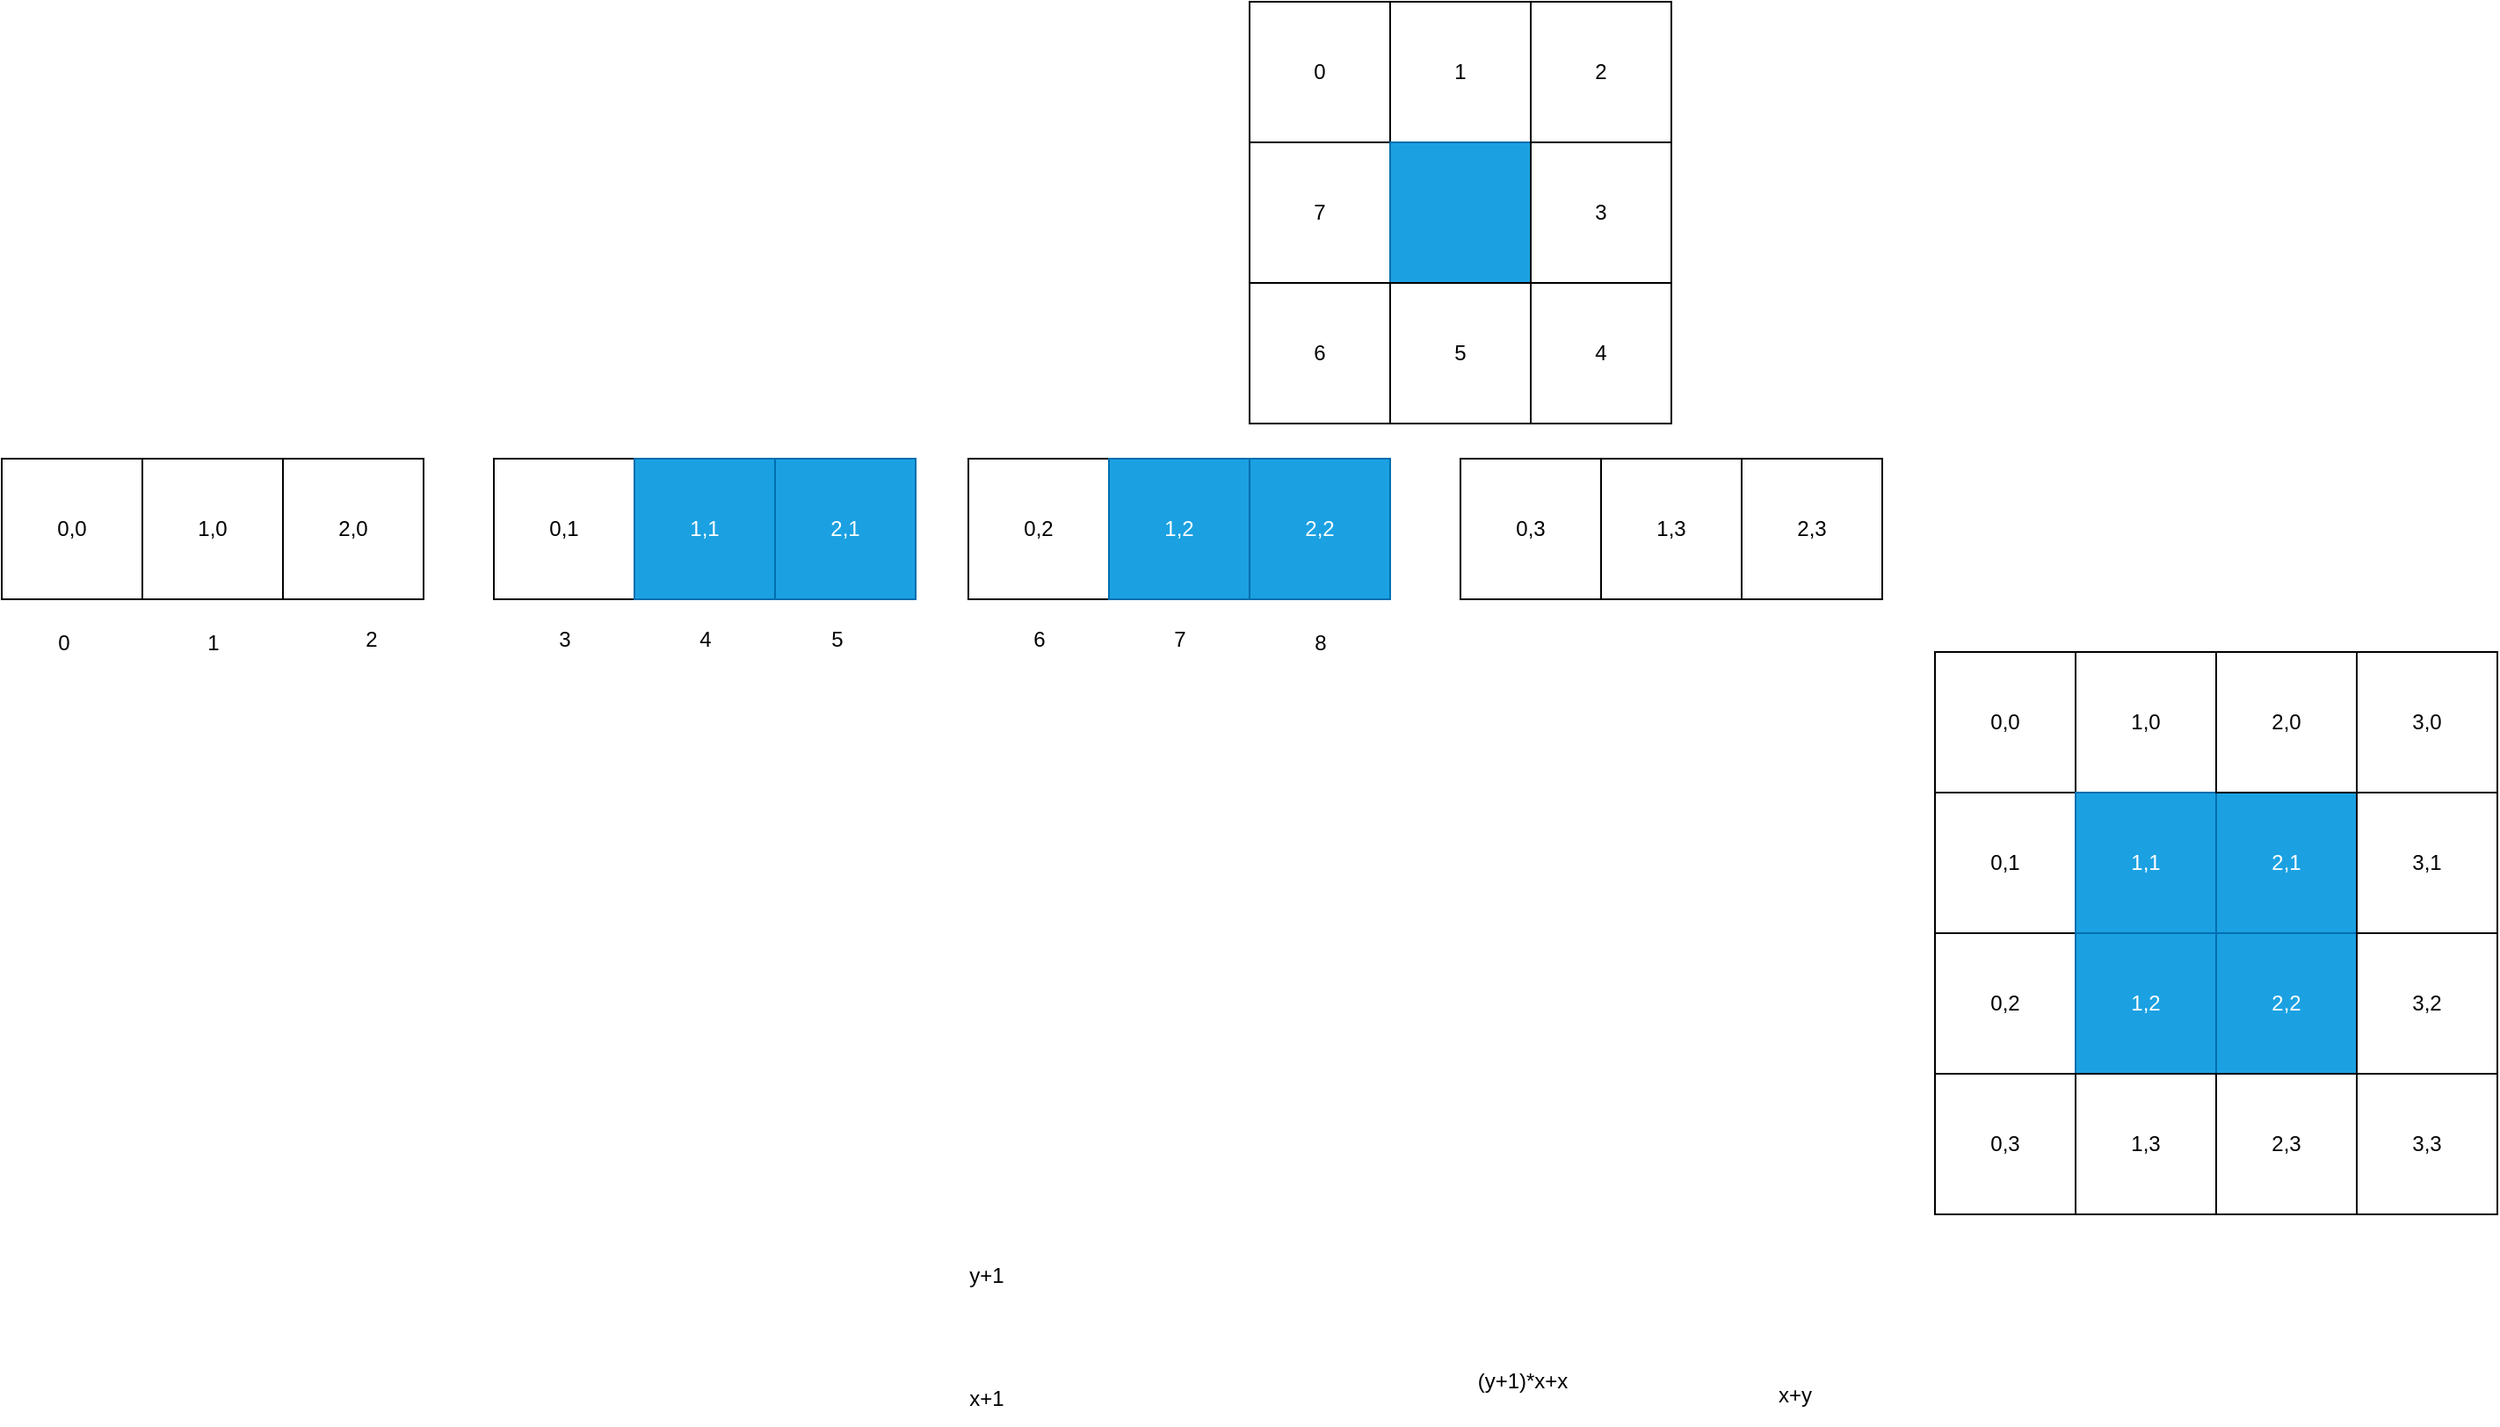 <mxfile version="22.1.2" type="device">
  <diagram name="第 1 页" id="LkJuiRH6l0lbzLr4TzRU">
    <mxGraphModel dx="2245" dy="868" grid="1" gridSize="10" guides="1" tooltips="1" connect="1" arrows="1" fold="1" page="1" pageScale="1" pageWidth="827" pageHeight="1169" math="0" shadow="0">
      <root>
        <mxCell id="0" />
        <mxCell id="1" parent="0" />
        <mxCell id="emEXBuJK6bSXwLQdmqj4-1" value="" style="whiteSpace=wrap;html=1;aspect=fixed;" parent="1" vertex="1">
          <mxGeometry x="240" y="320" width="240" height="240" as="geometry" />
        </mxCell>
        <mxCell id="emEXBuJK6bSXwLQdmqj4-2" value="0" style="whiteSpace=wrap;html=1;aspect=fixed;" parent="1" vertex="1">
          <mxGeometry x="240" y="320" width="80" height="80" as="geometry" />
        </mxCell>
        <mxCell id="emEXBuJK6bSXwLQdmqj4-5" value="1" style="whiteSpace=wrap;html=1;aspect=fixed;" parent="1" vertex="1">
          <mxGeometry x="320" y="320" width="80" height="80" as="geometry" />
        </mxCell>
        <mxCell id="emEXBuJK6bSXwLQdmqj4-6" value="2" style="whiteSpace=wrap;html=1;aspect=fixed;" parent="1" vertex="1">
          <mxGeometry x="400" y="320" width="80" height="80" as="geometry" />
        </mxCell>
        <mxCell id="emEXBuJK6bSXwLQdmqj4-7" value="7" style="whiteSpace=wrap;html=1;aspect=fixed;" parent="1" vertex="1">
          <mxGeometry x="240" y="400" width="80" height="80" as="geometry" />
        </mxCell>
        <mxCell id="emEXBuJK6bSXwLQdmqj4-8" value="" style="whiteSpace=wrap;html=1;aspect=fixed;fillColor=#1ba1e2;fontColor=#ffffff;strokeColor=#006EAF;" parent="1" vertex="1">
          <mxGeometry x="320" y="400" width="80" height="80" as="geometry" />
        </mxCell>
        <mxCell id="emEXBuJK6bSXwLQdmqj4-9" value="3" style="whiteSpace=wrap;html=1;aspect=fixed;" parent="1" vertex="1">
          <mxGeometry x="400" y="400" width="80" height="80" as="geometry" />
        </mxCell>
        <mxCell id="emEXBuJK6bSXwLQdmqj4-10" value="6" style="whiteSpace=wrap;html=1;aspect=fixed;" parent="1" vertex="1">
          <mxGeometry x="240" y="480" width="80" height="80" as="geometry" />
        </mxCell>
        <mxCell id="emEXBuJK6bSXwLQdmqj4-11" value="5" style="whiteSpace=wrap;html=1;aspect=fixed;" parent="1" vertex="1">
          <mxGeometry x="320" y="480" width="80" height="80" as="geometry" />
        </mxCell>
        <mxCell id="emEXBuJK6bSXwLQdmqj4-12" value="4" style="whiteSpace=wrap;html=1;aspect=fixed;" parent="1" vertex="1">
          <mxGeometry x="400" y="480" width="80" height="80" as="geometry" />
        </mxCell>
        <mxCell id="GqM0trauHBvzqikDuwQP-1" value="0,0&lt;br&gt;" style="whiteSpace=wrap;html=1;aspect=fixed;" vertex="1" parent="1">
          <mxGeometry x="-470" y="580" width="80" height="80" as="geometry" />
        </mxCell>
        <mxCell id="GqM0trauHBvzqikDuwQP-2" value="1,0" style="whiteSpace=wrap;html=1;aspect=fixed;" vertex="1" parent="1">
          <mxGeometry x="-390" y="580" width="80" height="80" as="geometry" />
        </mxCell>
        <mxCell id="GqM0trauHBvzqikDuwQP-4" value="0,1" style="whiteSpace=wrap;html=1;aspect=fixed;" vertex="1" parent="1">
          <mxGeometry x="-190" y="580" width="80" height="80" as="geometry" />
        </mxCell>
        <mxCell id="GqM0trauHBvzqikDuwQP-5" value="1,1" style="whiteSpace=wrap;html=1;aspect=fixed;fillColor=#1ba1e2;fontColor=#ffffff;strokeColor=#006EAF;" vertex="1" parent="1">
          <mxGeometry x="-110" y="580" width="80" height="80" as="geometry" />
        </mxCell>
        <mxCell id="GqM0trauHBvzqikDuwQP-7" value="2,1" style="whiteSpace=wrap;html=1;aspect=fixed;fillColor=#1ba1e2;fontColor=#ffffff;strokeColor=#006EAF;" vertex="1" parent="1">
          <mxGeometry x="-30" y="580" width="80" height="80" as="geometry" />
        </mxCell>
        <mxCell id="GqM0trauHBvzqikDuwQP-9" value="2,0" style="whiteSpace=wrap;html=1;aspect=fixed;" vertex="1" parent="1">
          <mxGeometry x="-310" y="580" width="80" height="80" as="geometry" />
        </mxCell>
        <mxCell id="GqM0trauHBvzqikDuwQP-10" value="0,2" style="whiteSpace=wrap;html=1;aspect=fixed;" vertex="1" parent="1">
          <mxGeometry x="80" y="580" width="80" height="80" as="geometry" />
        </mxCell>
        <mxCell id="GqM0trauHBvzqikDuwQP-11" value="1,2" style="whiteSpace=wrap;html=1;aspect=fixed;fillColor=#1ba1e2;fontColor=#ffffff;strokeColor=#006EAF;" vertex="1" parent="1">
          <mxGeometry x="160" y="580" width="80" height="80" as="geometry" />
        </mxCell>
        <mxCell id="GqM0trauHBvzqikDuwQP-12" value="2,2" style="whiteSpace=wrap;html=1;aspect=fixed;fillColor=#1ba1e2;fontColor=#ffffff;strokeColor=#006EAF;" vertex="1" parent="1">
          <mxGeometry x="240" y="580" width="80" height="80" as="geometry" />
        </mxCell>
        <mxCell id="GqM0trauHBvzqikDuwQP-16" value="0,3" style="whiteSpace=wrap;html=1;aspect=fixed;" vertex="1" parent="1">
          <mxGeometry x="360" y="580" width="80" height="80" as="geometry" />
        </mxCell>
        <mxCell id="GqM0trauHBvzqikDuwQP-17" value="1,3" style="whiteSpace=wrap;html=1;aspect=fixed;" vertex="1" parent="1">
          <mxGeometry x="440" y="580" width="80" height="80" as="geometry" />
        </mxCell>
        <mxCell id="GqM0trauHBvzqikDuwQP-18" value="2,3" style="whiteSpace=wrap;html=1;aspect=fixed;" vertex="1" parent="1">
          <mxGeometry x="520" y="580" width="80" height="80" as="geometry" />
        </mxCell>
        <mxCell id="GqM0trauHBvzqikDuwQP-20" value="y+1" style="text;html=1;align=center;verticalAlign=middle;resizable=0;points=[];autosize=1;strokeColor=none;fillColor=none;" vertex="1" parent="1">
          <mxGeometry x="70" y="1030" width="40" height="30" as="geometry" />
        </mxCell>
        <mxCell id="GqM0trauHBvzqikDuwQP-21" value="x+1" style="text;html=1;align=center;verticalAlign=middle;resizable=0;points=[];autosize=1;strokeColor=none;fillColor=none;" vertex="1" parent="1">
          <mxGeometry x="70" y="1100" width="40" height="30" as="geometry" />
        </mxCell>
        <mxCell id="GqM0trauHBvzqikDuwQP-22" value="(y+1)*x+x" style="text;html=1;align=center;verticalAlign=middle;resizable=0;points=[];autosize=1;strokeColor=none;fillColor=none;" vertex="1" parent="1">
          <mxGeometry x="360" y="1090" width="70" height="30" as="geometry" />
        </mxCell>
        <mxCell id="GqM0trauHBvzqikDuwQP-23" value="0,0&lt;br&gt;" style="whiteSpace=wrap;html=1;aspect=fixed;" vertex="1" parent="1">
          <mxGeometry x="630" y="690" width="80" height="80" as="geometry" />
        </mxCell>
        <mxCell id="GqM0trauHBvzqikDuwQP-24" value="1,0" style="whiteSpace=wrap;html=1;aspect=fixed;" vertex="1" parent="1">
          <mxGeometry x="710" y="690" width="80" height="80" as="geometry" />
        </mxCell>
        <mxCell id="GqM0trauHBvzqikDuwQP-25" value="0,1" style="whiteSpace=wrap;html=1;aspect=fixed;" vertex="1" parent="1">
          <mxGeometry x="630" y="770" width="80" height="80" as="geometry" />
        </mxCell>
        <mxCell id="GqM0trauHBvzqikDuwQP-26" value="1,1" style="whiteSpace=wrap;html=1;aspect=fixed;fillColor=#1ba1e2;fontColor=#ffffff;strokeColor=#006EAF;" vertex="1" parent="1">
          <mxGeometry x="710" y="770" width="80" height="80" as="geometry" />
        </mxCell>
        <mxCell id="GqM0trauHBvzqikDuwQP-27" value="2,1" style="whiteSpace=wrap;html=1;aspect=fixed;fillColor=#1ba1e2;fontColor=#ffffff;strokeColor=#006EAF;" vertex="1" parent="1">
          <mxGeometry x="790" y="770" width="80" height="80" as="geometry" />
        </mxCell>
        <mxCell id="GqM0trauHBvzqikDuwQP-28" value="2,0" style="whiteSpace=wrap;html=1;aspect=fixed;" vertex="1" parent="1">
          <mxGeometry x="790" y="690" width="80" height="80" as="geometry" />
        </mxCell>
        <mxCell id="GqM0trauHBvzqikDuwQP-29" value="0,2" style="whiteSpace=wrap;html=1;aspect=fixed;" vertex="1" parent="1">
          <mxGeometry x="630" y="850" width="80" height="80" as="geometry" />
        </mxCell>
        <mxCell id="GqM0trauHBvzqikDuwQP-30" value="1,2" style="whiteSpace=wrap;html=1;aspect=fixed;fillColor=#1ba1e2;fontColor=#ffffff;strokeColor=#006EAF;" vertex="1" parent="1">
          <mxGeometry x="710" y="850" width="80" height="80" as="geometry" />
        </mxCell>
        <mxCell id="GqM0trauHBvzqikDuwQP-31" value="2,2" style="whiteSpace=wrap;html=1;aspect=fixed;fillColor=#1ba1e2;fontColor=#ffffff;strokeColor=#006EAF;" vertex="1" parent="1">
          <mxGeometry x="790" y="850" width="80" height="80" as="geometry" />
        </mxCell>
        <mxCell id="GqM0trauHBvzqikDuwQP-32" value="3,0" style="whiteSpace=wrap;html=1;aspect=fixed;" vertex="1" parent="1">
          <mxGeometry x="870" y="690" width="80" height="80" as="geometry" />
        </mxCell>
        <mxCell id="GqM0trauHBvzqikDuwQP-33" value="3,1" style="whiteSpace=wrap;html=1;aspect=fixed;" vertex="1" parent="1">
          <mxGeometry x="870" y="770" width="80" height="80" as="geometry" />
        </mxCell>
        <mxCell id="GqM0trauHBvzqikDuwQP-34" value="3,2" style="whiteSpace=wrap;html=1;aspect=fixed;" vertex="1" parent="1">
          <mxGeometry x="870" y="850" width="80" height="80" as="geometry" />
        </mxCell>
        <mxCell id="GqM0trauHBvzqikDuwQP-35" value="0,3" style="whiteSpace=wrap;html=1;aspect=fixed;" vertex="1" parent="1">
          <mxGeometry x="630" y="930" width="80" height="80" as="geometry" />
        </mxCell>
        <mxCell id="GqM0trauHBvzqikDuwQP-36" value="1,3" style="whiteSpace=wrap;html=1;aspect=fixed;" vertex="1" parent="1">
          <mxGeometry x="710" y="930" width="80" height="80" as="geometry" />
        </mxCell>
        <mxCell id="GqM0trauHBvzqikDuwQP-37" value="2,3" style="whiteSpace=wrap;html=1;aspect=fixed;" vertex="1" parent="1">
          <mxGeometry x="790" y="930" width="80" height="80" as="geometry" />
        </mxCell>
        <mxCell id="GqM0trauHBvzqikDuwQP-38" value="3,3" style="whiteSpace=wrap;html=1;aspect=fixed;" vertex="1" parent="1">
          <mxGeometry x="870" y="930" width="80" height="80" as="geometry" />
        </mxCell>
        <mxCell id="GqM0trauHBvzqikDuwQP-39" value="0" style="text;html=1;align=center;verticalAlign=middle;resizable=0;points=[];autosize=1;strokeColor=none;fillColor=none;" vertex="1" parent="1">
          <mxGeometry x="-450" y="670" width="30" height="30" as="geometry" />
        </mxCell>
        <mxCell id="GqM0trauHBvzqikDuwQP-41" value="x+y" style="text;html=1;align=center;verticalAlign=middle;resizable=0;points=[];autosize=1;strokeColor=none;fillColor=none;" vertex="1" parent="1">
          <mxGeometry x="530" y="1098" width="40" height="30" as="geometry" />
        </mxCell>
        <mxCell id="GqM0trauHBvzqikDuwQP-42" value="1" style="text;html=1;align=center;verticalAlign=middle;resizable=0;points=[];autosize=1;strokeColor=none;fillColor=none;" vertex="1" parent="1">
          <mxGeometry x="-365" y="670" width="30" height="30" as="geometry" />
        </mxCell>
        <mxCell id="GqM0trauHBvzqikDuwQP-43" value="2" style="text;html=1;align=center;verticalAlign=middle;resizable=0;points=[];autosize=1;strokeColor=none;fillColor=none;" vertex="1" parent="1">
          <mxGeometry x="-275" y="668" width="30" height="30" as="geometry" />
        </mxCell>
        <mxCell id="GqM0trauHBvzqikDuwQP-44" value="3" style="text;html=1;align=center;verticalAlign=middle;resizable=0;points=[];autosize=1;strokeColor=none;fillColor=none;" vertex="1" parent="1">
          <mxGeometry x="-165" y="668" width="30" height="30" as="geometry" />
        </mxCell>
        <mxCell id="GqM0trauHBvzqikDuwQP-45" value="4" style="text;html=1;align=center;verticalAlign=middle;resizable=0;points=[];autosize=1;strokeColor=none;fillColor=none;" vertex="1" parent="1">
          <mxGeometry x="-85" y="668" width="30" height="30" as="geometry" />
        </mxCell>
        <mxCell id="GqM0trauHBvzqikDuwQP-46" value="5" style="text;html=1;align=center;verticalAlign=middle;resizable=0;points=[];autosize=1;strokeColor=none;fillColor=none;" vertex="1" parent="1">
          <mxGeometry x="-10" y="668" width="30" height="30" as="geometry" />
        </mxCell>
        <mxCell id="GqM0trauHBvzqikDuwQP-47" value="6" style="text;html=1;align=center;verticalAlign=middle;resizable=0;points=[];autosize=1;strokeColor=none;fillColor=none;" vertex="1" parent="1">
          <mxGeometry x="105" y="668" width="30" height="30" as="geometry" />
        </mxCell>
        <mxCell id="GqM0trauHBvzqikDuwQP-49" value="7" style="text;html=1;align=center;verticalAlign=middle;resizable=0;points=[];autosize=1;strokeColor=none;fillColor=none;" vertex="1" parent="1">
          <mxGeometry x="185" y="668" width="30" height="30" as="geometry" />
        </mxCell>
        <mxCell id="GqM0trauHBvzqikDuwQP-50" value="8" style="text;html=1;align=center;verticalAlign=middle;resizable=0;points=[];autosize=1;strokeColor=none;fillColor=none;" vertex="1" parent="1">
          <mxGeometry x="265" y="670" width="30" height="30" as="geometry" />
        </mxCell>
      </root>
    </mxGraphModel>
  </diagram>
</mxfile>
